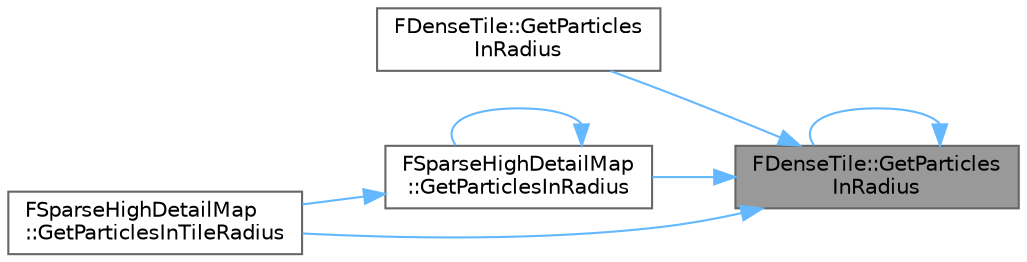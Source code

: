 digraph "FDenseTile::GetParticlesInRadius"
{
 // INTERACTIVE_SVG=YES
 // LATEX_PDF_SIZE
  bgcolor="transparent";
  edge [fontname=Helvetica,fontsize=10,labelfontname=Helvetica,labelfontsize=10];
  node [fontname=Helvetica,fontsize=10,shape=box,height=0.2,width=0.4];
  rankdir="RL";
  Node1 [id="Node000001",label="FDenseTile::GetParticles\lInRadius",height=0.2,width=0.4,color="gray40", fillcolor="grey60", style="filled", fontcolor="black",tooltip=" "];
  Node1 -> Node1 [id="edge1_Node000001_Node000001",dir="back",color="steelblue1",style="solid",tooltip=" "];
  Node1 -> Node2 [id="edge2_Node000001_Node000002",dir="back",color="steelblue1",style="solid",tooltip=" "];
  Node2 [id="Node000002",label="FDenseTile::GetParticles\lInRadius",height=0.2,width=0.4,color="grey40", fillcolor="white", style="filled",URL="$d3/de5/structFDenseTile.html#a27b7d94f19f2b0ba25924cb4856ba97a",tooltip=" "];
  Node1 -> Node3 [id="edge3_Node000001_Node000003",dir="back",color="steelblue1",style="solid",tooltip=" "];
  Node3 [id="Node000003",label="FSparseHighDetailMap\l::GetParticlesInRadius",height=0.2,width=0.4,color="grey40", fillcolor="white", style="filled",URL="$d1/d85/classFSparseHighDetailMap.html#adf51b5c24afaa4b7bc7a4b474b0a0659",tooltip=" "];
  Node3 -> Node3 [id="edge4_Node000003_Node000003",dir="back",color="steelblue1",style="solid",tooltip=" "];
  Node3 -> Node4 [id="edge5_Node000003_Node000004",dir="back",color="steelblue1",style="solid",tooltip=" "];
  Node4 [id="Node000004",label="FSparseHighDetailMap\l::GetParticlesInTileRadius",height=0.2,width=0.4,color="grey40", fillcolor="white", style="filled",URL="$d1/d85/classFSparseHighDetailMap.html#a44620b84b886b1339c3edc6747e24527",tooltip=" "];
  Node1 -> Node4 [id="edge6_Node000001_Node000004",dir="back",color="steelblue1",style="solid",tooltip=" "];
}
